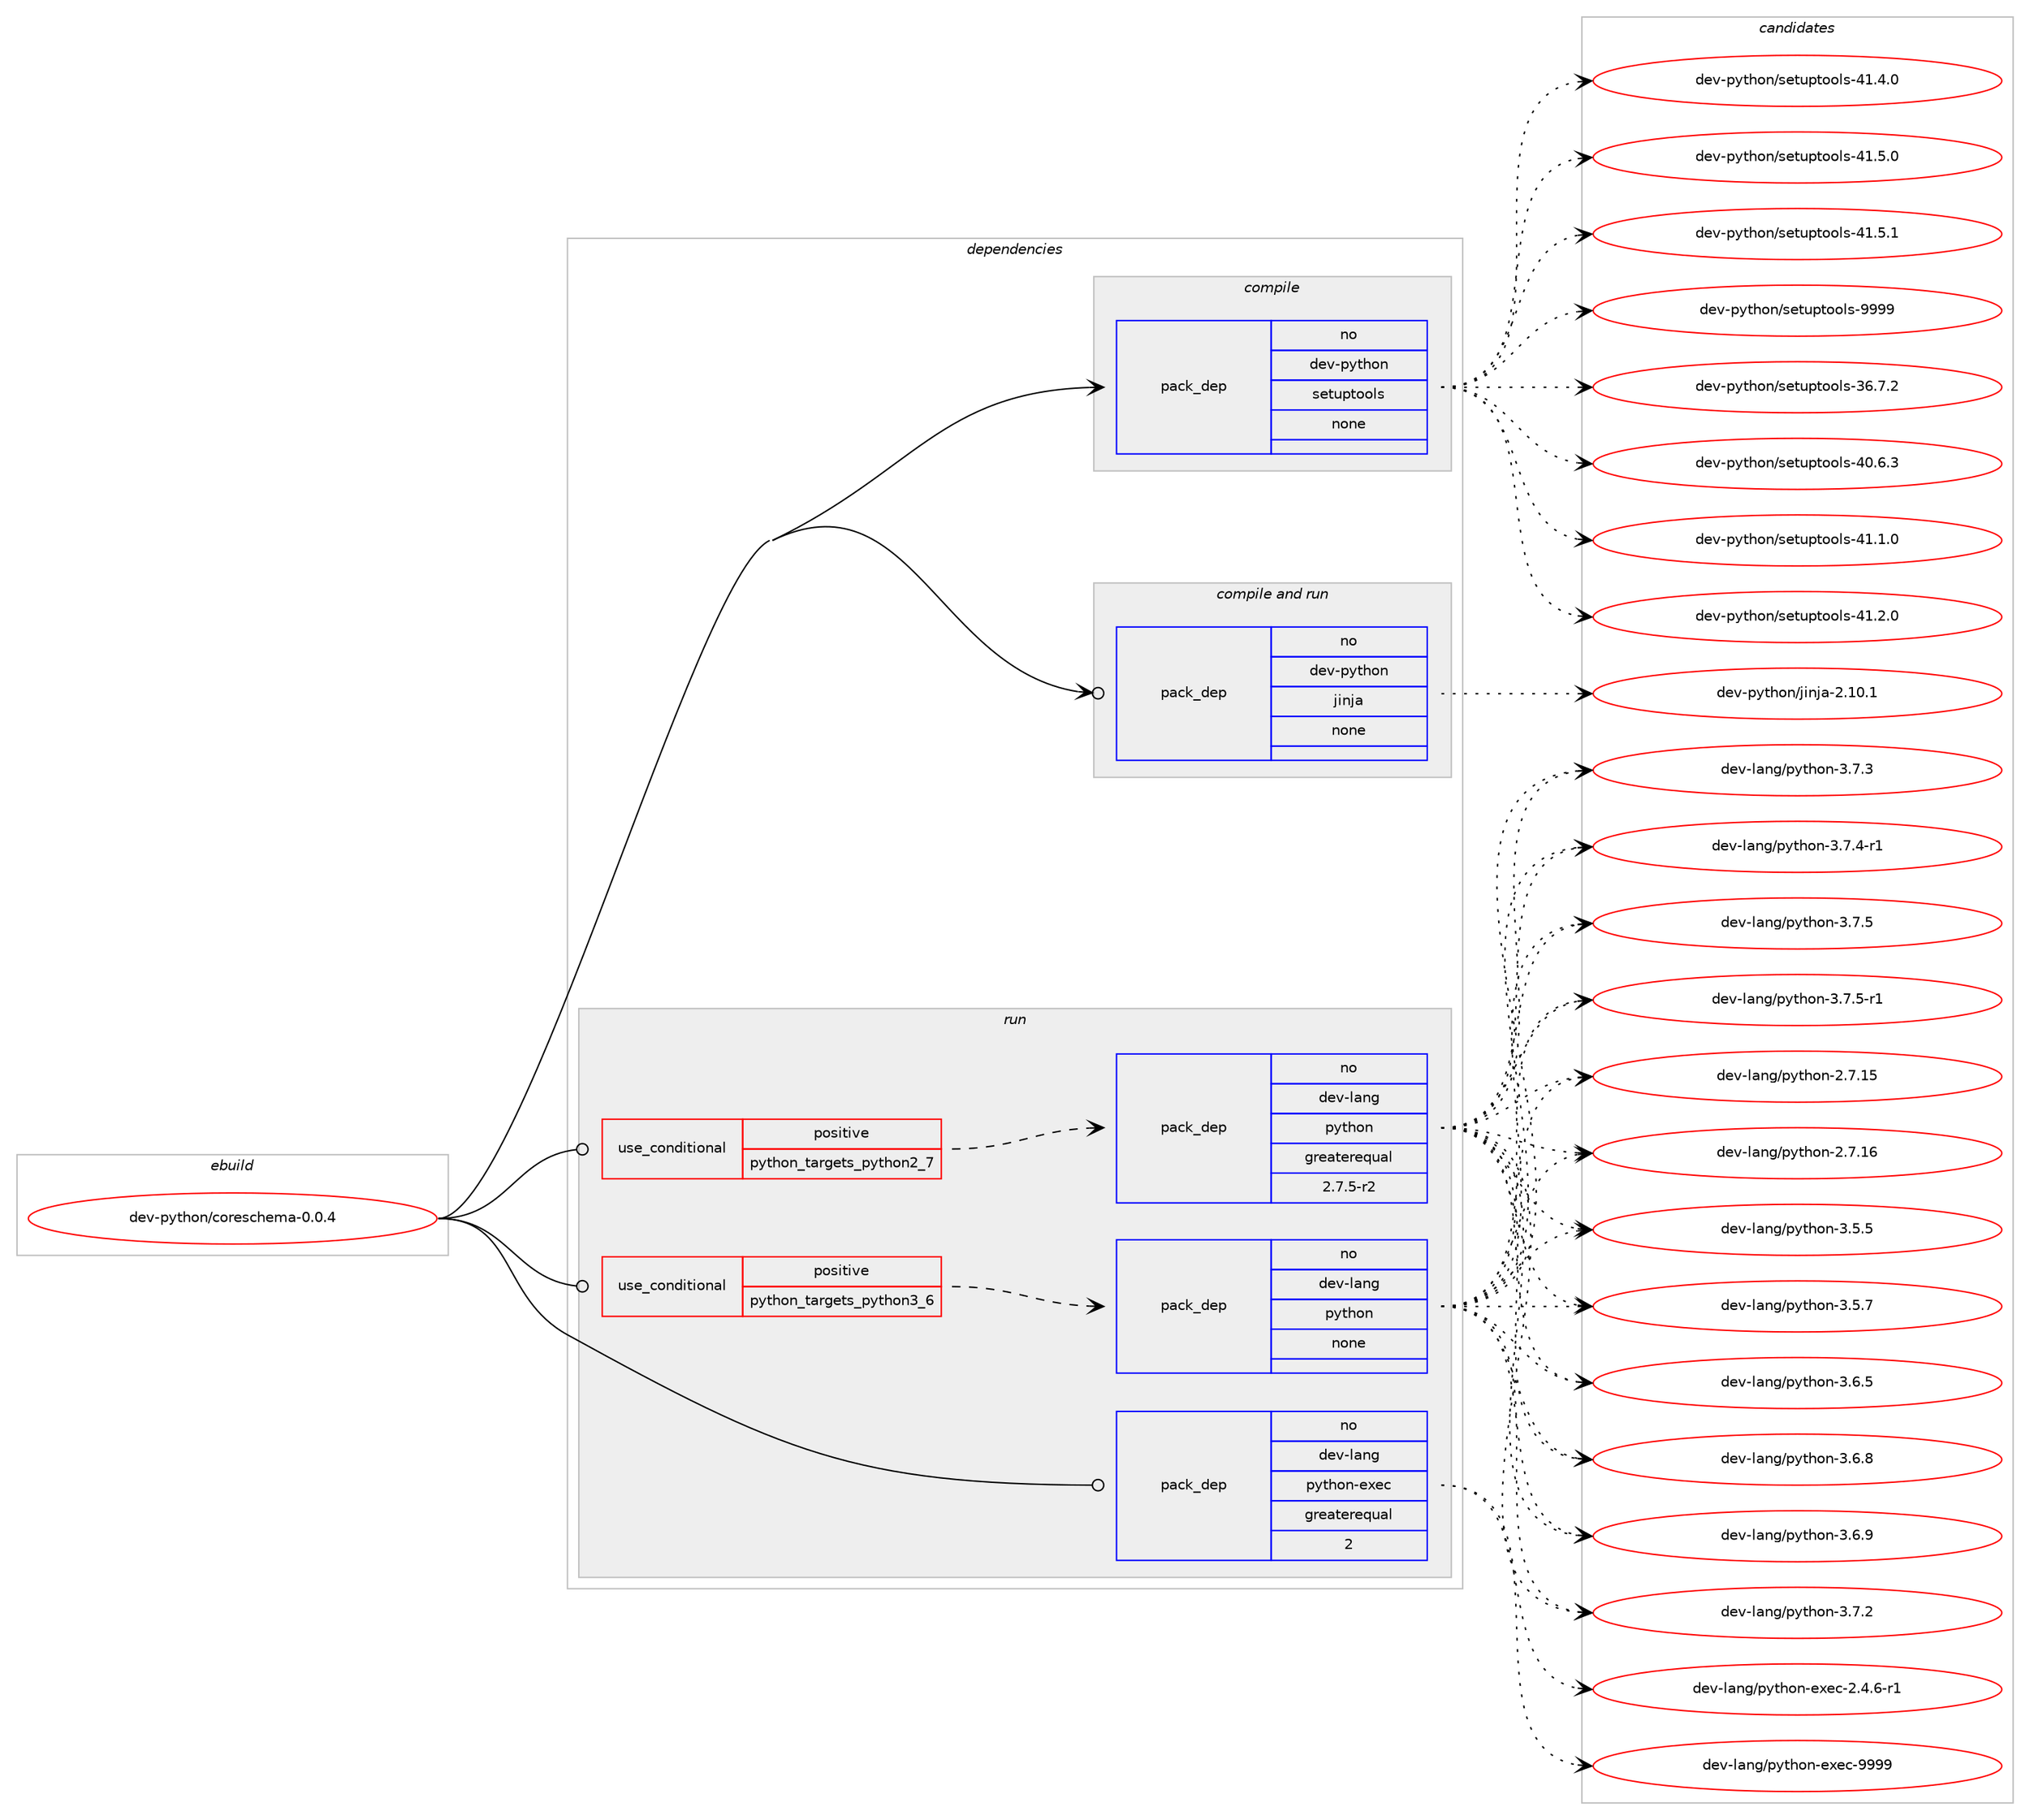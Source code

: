 digraph prolog {

# *************
# Graph options
# *************

newrank=true;
concentrate=true;
compound=true;
graph [rankdir=LR,fontname=Helvetica,fontsize=10,ranksep=1.5];#, ranksep=2.5, nodesep=0.2];
edge  [arrowhead=vee];
node  [fontname=Helvetica,fontsize=10];

# **********
# The ebuild
# **********

subgraph cluster_leftcol {
color=gray;
rank=same;
label=<<i>ebuild</i>>;
id [label="dev-python/coreschema-0.0.4", color=red, width=4, href="../dev-python/coreschema-0.0.4.svg"];
}

# ****************
# The dependencies
# ****************

subgraph cluster_midcol {
color=gray;
label=<<i>dependencies</i>>;
subgraph cluster_compile {
fillcolor="#eeeeee";
style=filled;
label=<<i>compile</i>>;
subgraph pack450250 {
dependency599897 [label=<<TABLE BORDER="0" CELLBORDER="1" CELLSPACING="0" CELLPADDING="4" WIDTH="220"><TR><TD ROWSPAN="6" CELLPADDING="30">pack_dep</TD></TR><TR><TD WIDTH="110">no</TD></TR><TR><TD>dev-python</TD></TR><TR><TD>setuptools</TD></TR><TR><TD>none</TD></TR><TR><TD></TD></TR></TABLE>>, shape=none, color=blue];
}
id:e -> dependency599897:w [weight=20,style="solid",arrowhead="vee"];
}
subgraph cluster_compileandrun {
fillcolor="#eeeeee";
style=filled;
label=<<i>compile and run</i>>;
subgraph pack450251 {
dependency599898 [label=<<TABLE BORDER="0" CELLBORDER="1" CELLSPACING="0" CELLPADDING="4" WIDTH="220"><TR><TD ROWSPAN="6" CELLPADDING="30">pack_dep</TD></TR><TR><TD WIDTH="110">no</TD></TR><TR><TD>dev-python</TD></TR><TR><TD>jinja</TD></TR><TR><TD>none</TD></TR><TR><TD></TD></TR></TABLE>>, shape=none, color=blue];
}
id:e -> dependency599898:w [weight=20,style="solid",arrowhead="odotvee"];
}
subgraph cluster_run {
fillcolor="#eeeeee";
style=filled;
label=<<i>run</i>>;
subgraph cond137868 {
dependency599899 [label=<<TABLE BORDER="0" CELLBORDER="1" CELLSPACING="0" CELLPADDING="4"><TR><TD ROWSPAN="3" CELLPADDING="10">use_conditional</TD></TR><TR><TD>positive</TD></TR><TR><TD>python_targets_python2_7</TD></TR></TABLE>>, shape=none, color=red];
subgraph pack450252 {
dependency599900 [label=<<TABLE BORDER="0" CELLBORDER="1" CELLSPACING="0" CELLPADDING="4" WIDTH="220"><TR><TD ROWSPAN="6" CELLPADDING="30">pack_dep</TD></TR><TR><TD WIDTH="110">no</TD></TR><TR><TD>dev-lang</TD></TR><TR><TD>python</TD></TR><TR><TD>greaterequal</TD></TR><TR><TD>2.7.5-r2</TD></TR></TABLE>>, shape=none, color=blue];
}
dependency599899:e -> dependency599900:w [weight=20,style="dashed",arrowhead="vee"];
}
id:e -> dependency599899:w [weight=20,style="solid",arrowhead="odot"];
subgraph cond137869 {
dependency599901 [label=<<TABLE BORDER="0" CELLBORDER="1" CELLSPACING="0" CELLPADDING="4"><TR><TD ROWSPAN="3" CELLPADDING="10">use_conditional</TD></TR><TR><TD>positive</TD></TR><TR><TD>python_targets_python3_6</TD></TR></TABLE>>, shape=none, color=red];
subgraph pack450253 {
dependency599902 [label=<<TABLE BORDER="0" CELLBORDER="1" CELLSPACING="0" CELLPADDING="4" WIDTH="220"><TR><TD ROWSPAN="6" CELLPADDING="30">pack_dep</TD></TR><TR><TD WIDTH="110">no</TD></TR><TR><TD>dev-lang</TD></TR><TR><TD>python</TD></TR><TR><TD>none</TD></TR><TR><TD></TD></TR></TABLE>>, shape=none, color=blue];
}
dependency599901:e -> dependency599902:w [weight=20,style="dashed",arrowhead="vee"];
}
id:e -> dependency599901:w [weight=20,style="solid",arrowhead="odot"];
subgraph pack450254 {
dependency599903 [label=<<TABLE BORDER="0" CELLBORDER="1" CELLSPACING="0" CELLPADDING="4" WIDTH="220"><TR><TD ROWSPAN="6" CELLPADDING="30">pack_dep</TD></TR><TR><TD WIDTH="110">no</TD></TR><TR><TD>dev-lang</TD></TR><TR><TD>python-exec</TD></TR><TR><TD>greaterequal</TD></TR><TR><TD>2</TD></TR></TABLE>>, shape=none, color=blue];
}
id:e -> dependency599903:w [weight=20,style="solid",arrowhead="odot"];
}
}

# **************
# The candidates
# **************

subgraph cluster_choices {
rank=same;
color=gray;
label=<<i>candidates</i>>;

subgraph choice450250 {
color=black;
nodesep=1;
choice100101118451121211161041111104711510111611711211611111110811545515446554650 [label="dev-python/setuptools-36.7.2", color=red, width=4,href="../dev-python/setuptools-36.7.2.svg"];
choice100101118451121211161041111104711510111611711211611111110811545524846544651 [label="dev-python/setuptools-40.6.3", color=red, width=4,href="../dev-python/setuptools-40.6.3.svg"];
choice100101118451121211161041111104711510111611711211611111110811545524946494648 [label="dev-python/setuptools-41.1.0", color=red, width=4,href="../dev-python/setuptools-41.1.0.svg"];
choice100101118451121211161041111104711510111611711211611111110811545524946504648 [label="dev-python/setuptools-41.2.0", color=red, width=4,href="../dev-python/setuptools-41.2.0.svg"];
choice100101118451121211161041111104711510111611711211611111110811545524946524648 [label="dev-python/setuptools-41.4.0", color=red, width=4,href="../dev-python/setuptools-41.4.0.svg"];
choice100101118451121211161041111104711510111611711211611111110811545524946534648 [label="dev-python/setuptools-41.5.0", color=red, width=4,href="../dev-python/setuptools-41.5.0.svg"];
choice100101118451121211161041111104711510111611711211611111110811545524946534649 [label="dev-python/setuptools-41.5.1", color=red, width=4,href="../dev-python/setuptools-41.5.1.svg"];
choice10010111845112121116104111110471151011161171121161111111081154557575757 [label="dev-python/setuptools-9999", color=red, width=4,href="../dev-python/setuptools-9999.svg"];
dependency599897:e -> choice100101118451121211161041111104711510111611711211611111110811545515446554650:w [style=dotted,weight="100"];
dependency599897:e -> choice100101118451121211161041111104711510111611711211611111110811545524846544651:w [style=dotted,weight="100"];
dependency599897:e -> choice100101118451121211161041111104711510111611711211611111110811545524946494648:w [style=dotted,weight="100"];
dependency599897:e -> choice100101118451121211161041111104711510111611711211611111110811545524946504648:w [style=dotted,weight="100"];
dependency599897:e -> choice100101118451121211161041111104711510111611711211611111110811545524946524648:w [style=dotted,weight="100"];
dependency599897:e -> choice100101118451121211161041111104711510111611711211611111110811545524946534648:w [style=dotted,weight="100"];
dependency599897:e -> choice100101118451121211161041111104711510111611711211611111110811545524946534649:w [style=dotted,weight="100"];
dependency599897:e -> choice10010111845112121116104111110471151011161171121161111111081154557575757:w [style=dotted,weight="100"];
}
subgraph choice450251 {
color=black;
nodesep=1;
choice10010111845112121116104111110471061051101069745504649484649 [label="dev-python/jinja-2.10.1", color=red, width=4,href="../dev-python/jinja-2.10.1.svg"];
dependency599898:e -> choice10010111845112121116104111110471061051101069745504649484649:w [style=dotted,weight="100"];
}
subgraph choice450252 {
color=black;
nodesep=1;
choice10010111845108971101034711212111610411111045504655464953 [label="dev-lang/python-2.7.15", color=red, width=4,href="../dev-lang/python-2.7.15.svg"];
choice10010111845108971101034711212111610411111045504655464954 [label="dev-lang/python-2.7.16", color=red, width=4,href="../dev-lang/python-2.7.16.svg"];
choice100101118451089711010347112121116104111110455146534653 [label="dev-lang/python-3.5.5", color=red, width=4,href="../dev-lang/python-3.5.5.svg"];
choice100101118451089711010347112121116104111110455146534655 [label="dev-lang/python-3.5.7", color=red, width=4,href="../dev-lang/python-3.5.7.svg"];
choice100101118451089711010347112121116104111110455146544653 [label="dev-lang/python-3.6.5", color=red, width=4,href="../dev-lang/python-3.6.5.svg"];
choice100101118451089711010347112121116104111110455146544656 [label="dev-lang/python-3.6.8", color=red, width=4,href="../dev-lang/python-3.6.8.svg"];
choice100101118451089711010347112121116104111110455146544657 [label="dev-lang/python-3.6.9", color=red, width=4,href="../dev-lang/python-3.6.9.svg"];
choice100101118451089711010347112121116104111110455146554650 [label="dev-lang/python-3.7.2", color=red, width=4,href="../dev-lang/python-3.7.2.svg"];
choice100101118451089711010347112121116104111110455146554651 [label="dev-lang/python-3.7.3", color=red, width=4,href="../dev-lang/python-3.7.3.svg"];
choice1001011184510897110103471121211161041111104551465546524511449 [label="dev-lang/python-3.7.4-r1", color=red, width=4,href="../dev-lang/python-3.7.4-r1.svg"];
choice100101118451089711010347112121116104111110455146554653 [label="dev-lang/python-3.7.5", color=red, width=4,href="../dev-lang/python-3.7.5.svg"];
choice1001011184510897110103471121211161041111104551465546534511449 [label="dev-lang/python-3.7.5-r1", color=red, width=4,href="../dev-lang/python-3.7.5-r1.svg"];
dependency599900:e -> choice10010111845108971101034711212111610411111045504655464953:w [style=dotted,weight="100"];
dependency599900:e -> choice10010111845108971101034711212111610411111045504655464954:w [style=dotted,weight="100"];
dependency599900:e -> choice100101118451089711010347112121116104111110455146534653:w [style=dotted,weight="100"];
dependency599900:e -> choice100101118451089711010347112121116104111110455146534655:w [style=dotted,weight="100"];
dependency599900:e -> choice100101118451089711010347112121116104111110455146544653:w [style=dotted,weight="100"];
dependency599900:e -> choice100101118451089711010347112121116104111110455146544656:w [style=dotted,weight="100"];
dependency599900:e -> choice100101118451089711010347112121116104111110455146544657:w [style=dotted,weight="100"];
dependency599900:e -> choice100101118451089711010347112121116104111110455146554650:w [style=dotted,weight="100"];
dependency599900:e -> choice100101118451089711010347112121116104111110455146554651:w [style=dotted,weight="100"];
dependency599900:e -> choice1001011184510897110103471121211161041111104551465546524511449:w [style=dotted,weight="100"];
dependency599900:e -> choice100101118451089711010347112121116104111110455146554653:w [style=dotted,weight="100"];
dependency599900:e -> choice1001011184510897110103471121211161041111104551465546534511449:w [style=dotted,weight="100"];
}
subgraph choice450253 {
color=black;
nodesep=1;
choice10010111845108971101034711212111610411111045504655464953 [label="dev-lang/python-2.7.15", color=red, width=4,href="../dev-lang/python-2.7.15.svg"];
choice10010111845108971101034711212111610411111045504655464954 [label="dev-lang/python-2.7.16", color=red, width=4,href="../dev-lang/python-2.7.16.svg"];
choice100101118451089711010347112121116104111110455146534653 [label="dev-lang/python-3.5.5", color=red, width=4,href="../dev-lang/python-3.5.5.svg"];
choice100101118451089711010347112121116104111110455146534655 [label="dev-lang/python-3.5.7", color=red, width=4,href="../dev-lang/python-3.5.7.svg"];
choice100101118451089711010347112121116104111110455146544653 [label="dev-lang/python-3.6.5", color=red, width=4,href="../dev-lang/python-3.6.5.svg"];
choice100101118451089711010347112121116104111110455146544656 [label="dev-lang/python-3.6.8", color=red, width=4,href="../dev-lang/python-3.6.8.svg"];
choice100101118451089711010347112121116104111110455146544657 [label="dev-lang/python-3.6.9", color=red, width=4,href="../dev-lang/python-3.6.9.svg"];
choice100101118451089711010347112121116104111110455146554650 [label="dev-lang/python-3.7.2", color=red, width=4,href="../dev-lang/python-3.7.2.svg"];
choice100101118451089711010347112121116104111110455146554651 [label="dev-lang/python-3.7.3", color=red, width=4,href="../dev-lang/python-3.7.3.svg"];
choice1001011184510897110103471121211161041111104551465546524511449 [label="dev-lang/python-3.7.4-r1", color=red, width=4,href="../dev-lang/python-3.7.4-r1.svg"];
choice100101118451089711010347112121116104111110455146554653 [label="dev-lang/python-3.7.5", color=red, width=4,href="../dev-lang/python-3.7.5.svg"];
choice1001011184510897110103471121211161041111104551465546534511449 [label="dev-lang/python-3.7.5-r1", color=red, width=4,href="../dev-lang/python-3.7.5-r1.svg"];
dependency599902:e -> choice10010111845108971101034711212111610411111045504655464953:w [style=dotted,weight="100"];
dependency599902:e -> choice10010111845108971101034711212111610411111045504655464954:w [style=dotted,weight="100"];
dependency599902:e -> choice100101118451089711010347112121116104111110455146534653:w [style=dotted,weight="100"];
dependency599902:e -> choice100101118451089711010347112121116104111110455146534655:w [style=dotted,weight="100"];
dependency599902:e -> choice100101118451089711010347112121116104111110455146544653:w [style=dotted,weight="100"];
dependency599902:e -> choice100101118451089711010347112121116104111110455146544656:w [style=dotted,weight="100"];
dependency599902:e -> choice100101118451089711010347112121116104111110455146544657:w [style=dotted,weight="100"];
dependency599902:e -> choice100101118451089711010347112121116104111110455146554650:w [style=dotted,weight="100"];
dependency599902:e -> choice100101118451089711010347112121116104111110455146554651:w [style=dotted,weight="100"];
dependency599902:e -> choice1001011184510897110103471121211161041111104551465546524511449:w [style=dotted,weight="100"];
dependency599902:e -> choice100101118451089711010347112121116104111110455146554653:w [style=dotted,weight="100"];
dependency599902:e -> choice1001011184510897110103471121211161041111104551465546534511449:w [style=dotted,weight="100"];
}
subgraph choice450254 {
color=black;
nodesep=1;
choice10010111845108971101034711212111610411111045101120101994550465246544511449 [label="dev-lang/python-exec-2.4.6-r1", color=red, width=4,href="../dev-lang/python-exec-2.4.6-r1.svg"];
choice10010111845108971101034711212111610411111045101120101994557575757 [label="dev-lang/python-exec-9999", color=red, width=4,href="../dev-lang/python-exec-9999.svg"];
dependency599903:e -> choice10010111845108971101034711212111610411111045101120101994550465246544511449:w [style=dotted,weight="100"];
dependency599903:e -> choice10010111845108971101034711212111610411111045101120101994557575757:w [style=dotted,weight="100"];
}
}

}
